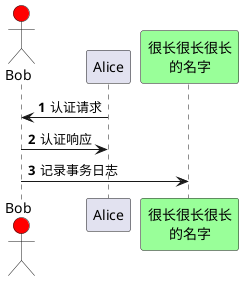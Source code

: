 @startuml
'https://plantuml.com/sequence-diagram

autonumber

actor Bob #red
participant Alice
participant "很长很长很长\n的名字" as L #99FF99
Alice->Bob:认证请求
Bob->Alice:认证响应
Bob->L:记录事务日志
@enduml